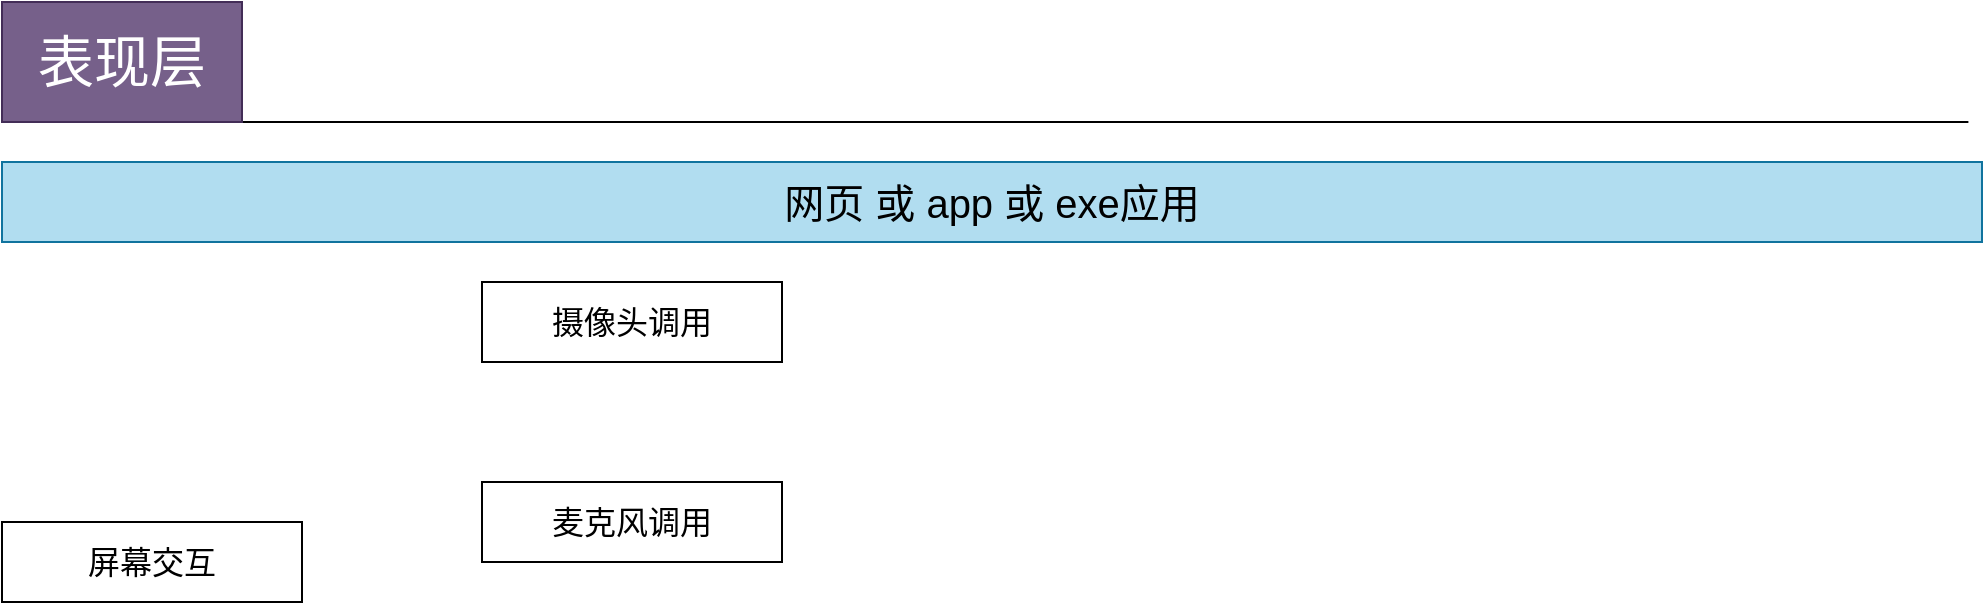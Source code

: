 <mxfile version="21.5.0" type="github">
  <diagram name="第 1 页" id="WTKTk7fBh8yMC817AvO8">
    <mxGraphModel dx="1050" dy="549" grid="1" gridSize="10" guides="1" tooltips="1" connect="1" arrows="1" fold="1" page="1" pageScale="1" pageWidth="827" pageHeight="1169" math="0" shadow="0">
      <root>
        <mxCell id="0" />
        <mxCell id="1" parent="0" />
        <mxCell id="PzNYTrcDjEHrP_zN51f8-2" value="" style="endArrow=none;html=1;rounded=0;exitX=1;exitY=0.75;exitDx=0;exitDy=0;" parent="1" edge="1">
          <mxGeometry width="50" height="50" relative="1" as="geometry">
            <mxPoint x="160" y="120" as="sourcePoint" />
            <mxPoint x="1023.2" y="120" as="targetPoint" />
          </mxGeometry>
        </mxCell>
        <mxCell id="PzNYTrcDjEHrP_zN51f8-9" value="&lt;font style=&quot;font-size: 28px;&quot;&gt;表现层&lt;/font&gt;" style="rounded=0;whiteSpace=wrap;html=1;fillColor=#76608a;fontColor=#ffffff;strokeColor=#432D57;" parent="1" vertex="1">
          <mxGeometry x="40" y="60" width="120" height="60" as="geometry" />
        </mxCell>
        <mxCell id="PzNYTrcDjEHrP_zN51f8-10" value="&lt;font style=&quot;font-size: 20px;&quot;&gt;网页 或 app 或 exe应用&lt;/font&gt;" style="rounded=0;whiteSpace=wrap;html=1;fillColor=#b1ddf0;strokeColor=#10739e;" parent="1" vertex="1">
          <mxGeometry x="40" y="140" width="990" height="40" as="geometry" />
        </mxCell>
        <mxCell id="LzT-6DZjkovwM5J-d2x3-1" value="&lt;font style=&quot;font-size: 16px;&quot;&gt;屏幕交互&lt;/font&gt;" style="rounded=0;whiteSpace=wrap;html=1;" vertex="1" parent="1">
          <mxGeometry x="40" y="320" width="150" height="40" as="geometry" />
        </mxCell>
        <mxCell id="LzT-6DZjkovwM5J-d2x3-3" value="&lt;font style=&quot;font-size: 16px;&quot;&gt;摄像头调用&lt;/font&gt;" style="rounded=0;whiteSpace=wrap;html=1;" vertex="1" parent="1">
          <mxGeometry x="280" y="200" width="150" height="40" as="geometry" />
        </mxCell>
        <mxCell id="LzT-6DZjkovwM5J-d2x3-5" value="&lt;font style=&quot;font-size: 16px;&quot;&gt;麦克风调用&lt;/font&gt;" style="rounded=0;whiteSpace=wrap;html=1;" vertex="1" parent="1">
          <mxGeometry x="280" y="300" width="150" height="40" as="geometry" />
        </mxCell>
      </root>
    </mxGraphModel>
  </diagram>
</mxfile>
